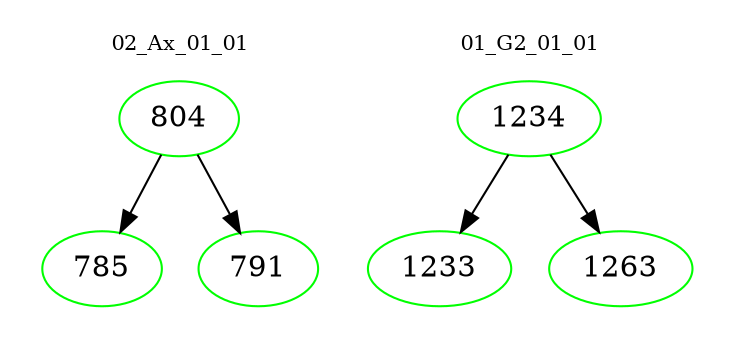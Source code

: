 digraph{
subgraph cluster_0 {
color = white
label = "02_Ax_01_01";
fontsize=10;
T0_804 [label="804", color="green"]
T0_804 -> T0_785 [color="black"]
T0_785 [label="785", color="green"]
T0_804 -> T0_791 [color="black"]
T0_791 [label="791", color="green"]
}
subgraph cluster_1 {
color = white
label = "01_G2_01_01";
fontsize=10;
T1_1234 [label="1234", color="green"]
T1_1234 -> T1_1233 [color="black"]
T1_1233 [label="1233", color="green"]
T1_1234 -> T1_1263 [color="black"]
T1_1263 [label="1263", color="green"]
}
}
